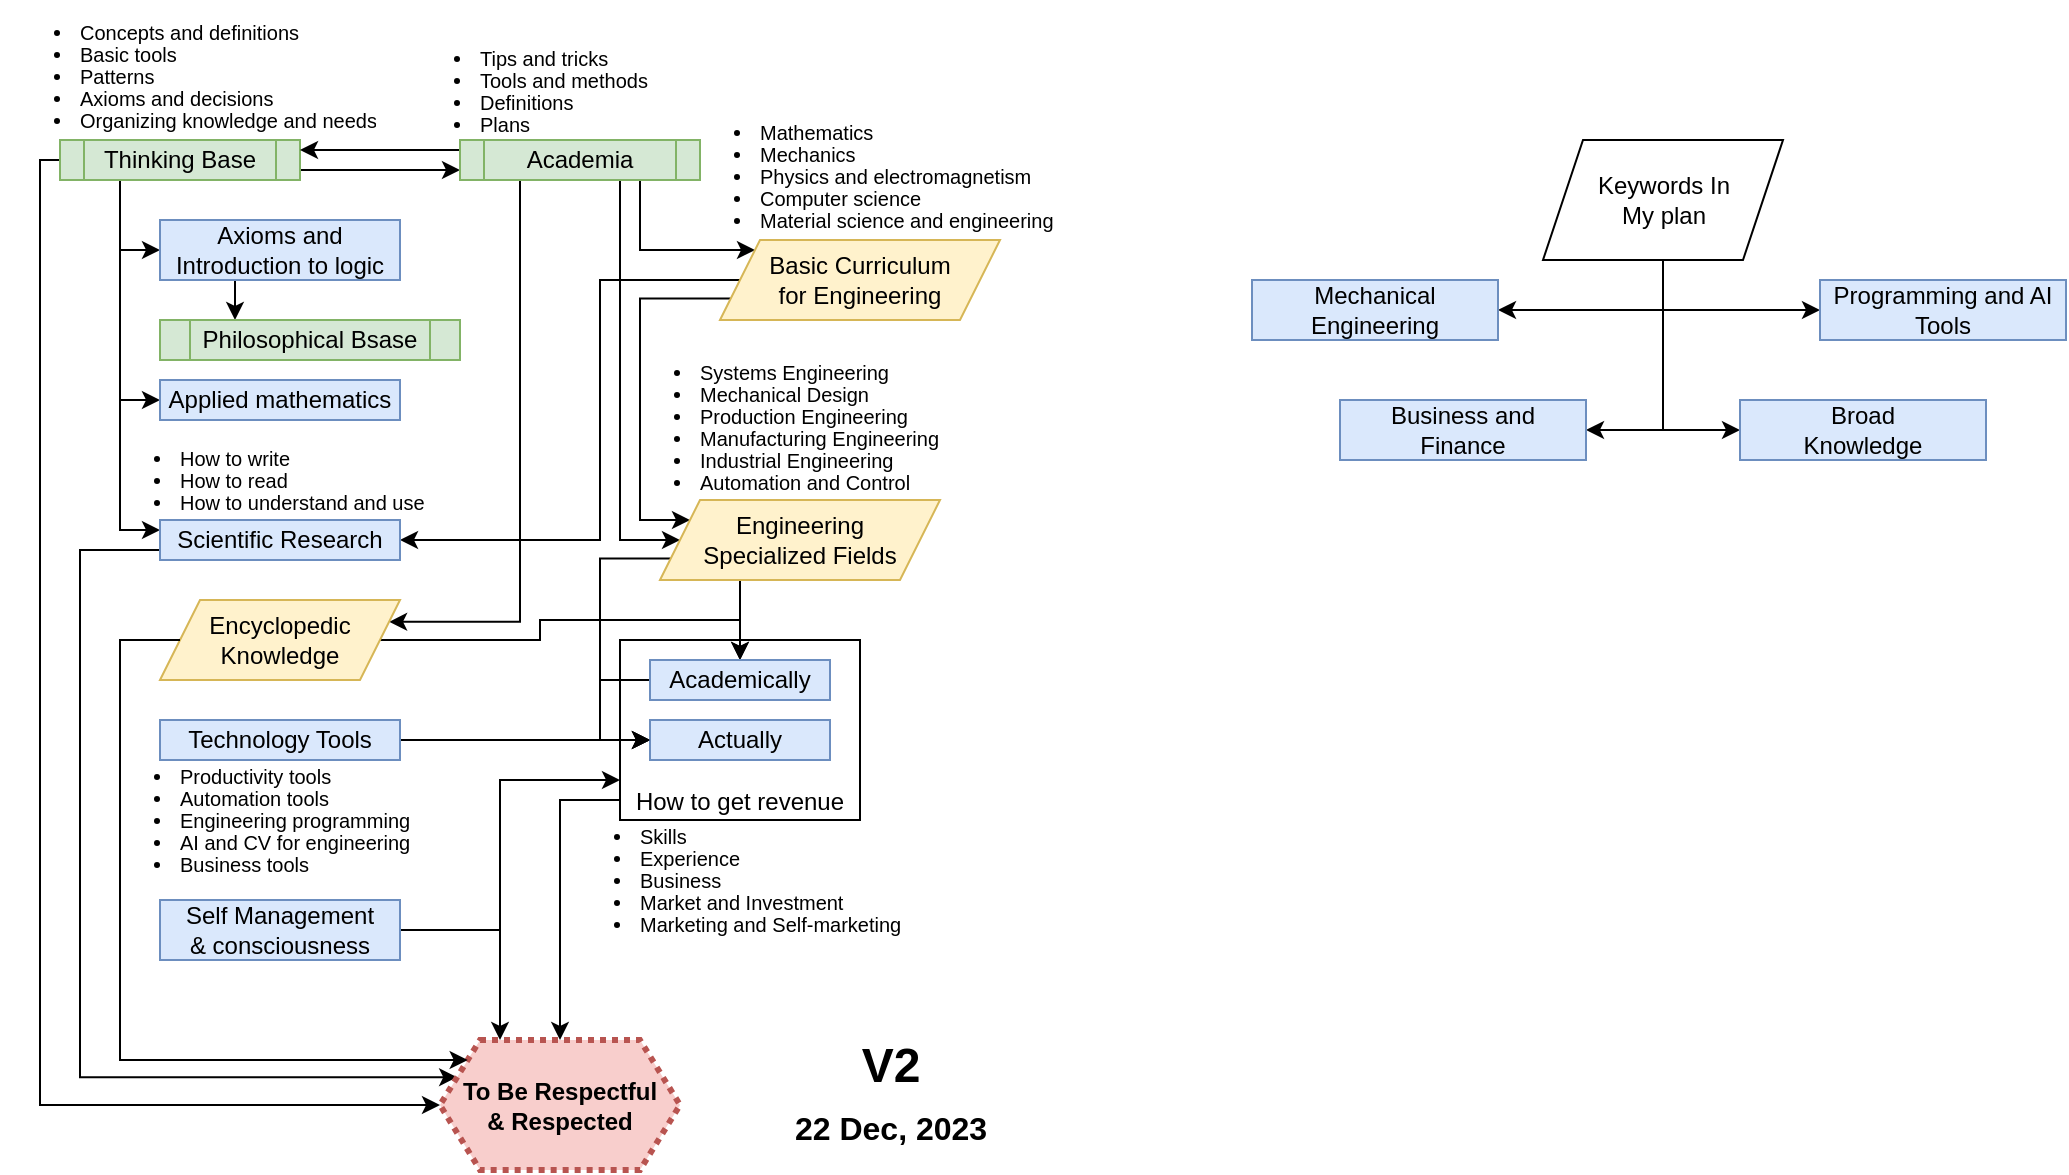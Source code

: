 <mxfile version="24.0.7" type="github">
  <diagram id="C5RBs43oDa-KdzZeNtuy" name="Page-1">
    <mxGraphModel dx="989" dy="520" grid="1" gridSize="10" guides="1" tooltips="1" connect="1" arrows="1" fold="1" page="1" pageScale="1" pageWidth="827" pageHeight="1169" math="0" shadow="0">
      <root>
        <mxCell id="WIyWlLk6GJQsqaUBKTNV-0" />
        <mxCell id="WIyWlLk6GJQsqaUBKTNV-1" parent="WIyWlLk6GJQsqaUBKTNV-0" />
        <mxCell id="ZCLLqMP3SoJyhDM-SgW8-55" style="edgeStyle=orthogonalEdgeStyle;rounded=0;orthogonalLoop=1;jettySize=auto;html=1;entryX=0.5;entryY=0;entryDx=0;entryDy=0;exitX=-0.003;exitY=0.889;exitDx=0;exitDy=0;exitPerimeter=0;" parent="WIyWlLk6GJQsqaUBKTNV-1" source="ZCLLqMP3SoJyhDM-SgW8-37" target="ZCLLqMP3SoJyhDM-SgW8-48" edge="1">
          <mxGeometry relative="1" as="geometry">
            <mxPoint x="370" y="420" as="sourcePoint" />
            <Array as="points">
              <mxPoint x="370" y="430" />
            </Array>
          </mxGeometry>
        </mxCell>
        <mxCell id="ZCLLqMP3SoJyhDM-SgW8-37" value="How to get revenue" style="rounded=0;whiteSpace=wrap;html=1;verticalAlign=bottom;" parent="WIyWlLk6GJQsqaUBKTNV-1" vertex="1">
          <mxGeometry x="400" y="350" width="120" height="90" as="geometry" />
        </mxCell>
        <mxCell id="ZCLLqMP3SoJyhDM-SgW8-5" style="edgeStyle=orthogonalEdgeStyle;rounded=0;orthogonalLoop=1;jettySize=auto;html=1;exitX=1;exitY=0.75;exitDx=0;exitDy=0;entryX=0;entryY=0.75;entryDx=0;entryDy=0;" parent="WIyWlLk6GJQsqaUBKTNV-1" source="ZCLLqMP3SoJyhDM-SgW8-0" target="ZCLLqMP3SoJyhDM-SgW8-3" edge="1">
          <mxGeometry relative="1" as="geometry" />
        </mxCell>
        <mxCell id="ZCLLqMP3SoJyhDM-SgW8-18" style="edgeStyle=orthogonalEdgeStyle;rounded=0;orthogonalLoop=1;jettySize=auto;html=1;exitX=0.25;exitY=1;exitDx=0;exitDy=0;entryX=0;entryY=0.5;entryDx=0;entryDy=0;" parent="WIyWlLk6GJQsqaUBKTNV-1" source="ZCLLqMP3SoJyhDM-SgW8-0" target="ZCLLqMP3SoJyhDM-SgW8-13" edge="1">
          <mxGeometry relative="1" as="geometry" />
        </mxCell>
        <mxCell id="ZCLLqMP3SoJyhDM-SgW8-24" style="edgeStyle=orthogonalEdgeStyle;rounded=0;orthogonalLoop=1;jettySize=auto;html=1;exitX=0.25;exitY=1;exitDx=0;exitDy=0;entryX=0;entryY=0.5;entryDx=0;entryDy=0;" parent="WIyWlLk6GJQsqaUBKTNV-1" source="ZCLLqMP3SoJyhDM-SgW8-0" target="ZCLLqMP3SoJyhDM-SgW8-23" edge="1">
          <mxGeometry relative="1" as="geometry" />
        </mxCell>
        <mxCell id="ZCLLqMP3SoJyhDM-SgW8-29" style="edgeStyle=orthogonalEdgeStyle;rounded=0;orthogonalLoop=1;jettySize=auto;html=1;exitX=0.25;exitY=1;exitDx=0;exitDy=0;entryX=0;entryY=0.25;entryDx=0;entryDy=0;" parent="WIyWlLk6GJQsqaUBKTNV-1" source="ZCLLqMP3SoJyhDM-SgW8-0" target="ZCLLqMP3SoJyhDM-SgW8-28" edge="1">
          <mxGeometry relative="1" as="geometry" />
        </mxCell>
        <mxCell id="ZCLLqMP3SoJyhDM-SgW8-49" style="edgeStyle=orthogonalEdgeStyle;rounded=0;orthogonalLoop=1;jettySize=auto;html=1;exitX=0;exitY=0.5;exitDx=0;exitDy=0;entryX=0;entryY=0.5;entryDx=0;entryDy=0;" parent="WIyWlLk6GJQsqaUBKTNV-1" source="ZCLLqMP3SoJyhDM-SgW8-0" target="ZCLLqMP3SoJyhDM-SgW8-48" edge="1">
          <mxGeometry relative="1" as="geometry">
            <Array as="points">
              <mxPoint x="110" y="110" />
              <mxPoint x="110" y="583" />
            </Array>
          </mxGeometry>
        </mxCell>
        <mxCell id="ZCLLqMP3SoJyhDM-SgW8-0" value="Thinking Base" style="shape=process;whiteSpace=wrap;html=1;backgroundOutline=1;fillColor=#d5e8d4;strokeColor=#82b366;" parent="WIyWlLk6GJQsqaUBKTNV-1" vertex="1">
          <mxGeometry x="120" y="100" width="120" height="20" as="geometry" />
        </mxCell>
        <mxCell id="ZCLLqMP3SoJyhDM-SgW8-4" style="edgeStyle=orthogonalEdgeStyle;rounded=0;orthogonalLoop=1;jettySize=auto;html=1;exitX=0;exitY=0.25;exitDx=0;exitDy=0;entryX=1;entryY=0.25;entryDx=0;entryDy=0;" parent="WIyWlLk6GJQsqaUBKTNV-1" source="ZCLLqMP3SoJyhDM-SgW8-3" target="ZCLLqMP3SoJyhDM-SgW8-0" edge="1">
          <mxGeometry relative="1" as="geometry" />
        </mxCell>
        <mxCell id="ZCLLqMP3SoJyhDM-SgW8-10" style="edgeStyle=orthogonalEdgeStyle;rounded=0;orthogonalLoop=1;jettySize=auto;html=1;exitX=0.75;exitY=1;exitDx=0;exitDy=0;entryX=0;entryY=0;entryDx=0;entryDy=0;" parent="WIyWlLk6GJQsqaUBKTNV-1" source="ZCLLqMP3SoJyhDM-SgW8-3" target="ZCLLqMP3SoJyhDM-SgW8-9" edge="1">
          <mxGeometry relative="1" as="geometry">
            <mxPoint x="440" y="160" as="targetPoint" />
            <Array as="points">
              <mxPoint x="410" y="155" />
            </Array>
          </mxGeometry>
        </mxCell>
        <mxCell id="ZCLLqMP3SoJyhDM-SgW8-26" style="edgeStyle=orthogonalEdgeStyle;rounded=0;orthogonalLoop=1;jettySize=auto;html=1;exitX=0.5;exitY=1;exitDx=0;exitDy=0;entryX=0;entryY=0.5;entryDx=0;entryDy=0;" parent="WIyWlLk6GJQsqaUBKTNV-1" source="ZCLLqMP3SoJyhDM-SgW8-3" target="ZCLLqMP3SoJyhDM-SgW8-20" edge="1">
          <mxGeometry relative="1" as="geometry">
            <Array as="points">
              <mxPoint x="400" y="120" />
              <mxPoint x="400" y="300" />
            </Array>
          </mxGeometry>
        </mxCell>
        <mxCell id="ZCLLqMP3SoJyhDM-SgW8-41" style="edgeStyle=orthogonalEdgeStyle;rounded=0;orthogonalLoop=1;jettySize=auto;html=1;exitX=0.25;exitY=1;exitDx=0;exitDy=0;entryX=1;entryY=0.25;entryDx=0;entryDy=0;" parent="WIyWlLk6GJQsqaUBKTNV-1" source="ZCLLqMP3SoJyhDM-SgW8-3" target="ZCLLqMP3SoJyhDM-SgW8-31" edge="1">
          <mxGeometry relative="1" as="geometry">
            <Array as="points">
              <mxPoint x="350" y="341" />
            </Array>
          </mxGeometry>
        </mxCell>
        <mxCell id="ZCLLqMP3SoJyhDM-SgW8-3" value="Academia" style="shape=process;whiteSpace=wrap;html=1;backgroundOutline=1;fillColor=#d5e8d4;strokeColor=#82b366;" parent="WIyWlLk6GJQsqaUBKTNV-1" vertex="1">
          <mxGeometry x="320" y="100" width="120" height="20" as="geometry" />
        </mxCell>
        <mxCell id="ZCLLqMP3SoJyhDM-SgW8-6" value="&lt;ul style=&quot;font-size: 10px; line-height: 110%;&quot;&gt;&lt;li style=&quot;font-size: 10px;&quot;&gt;Concepts and definitions&lt;/li&gt;&lt;li style=&quot;font-size: 10px;&quot;&gt;Basic tools&lt;/li&gt;&lt;li style=&quot;font-size: 10px;&quot;&gt;Patterns&lt;/li&gt;&lt;li style=&quot;font-size: 10px;&quot;&gt;Axioms and decisions&lt;/li&gt;&lt;li style=&quot;font-size: 10px;&quot;&gt;Organizing knowledge and needs&lt;/li&gt;&lt;/ul&gt;" style="text;strokeColor=none;fillColor=none;html=1;whiteSpace=wrap;verticalAlign=middle;overflow=hidden;spacing=0;fontSize=10;" parent="WIyWlLk6GJQsqaUBKTNV-1" vertex="1">
          <mxGeometry x="90" y="30" width="190" height="70" as="geometry" />
        </mxCell>
        <mxCell id="ZCLLqMP3SoJyhDM-SgW8-7" value="&lt;ul style=&quot;font-size: 10px; line-height: 110%;&quot;&gt;&lt;li style=&quot;font-size: 10px;&quot;&gt;Tips and tricks&lt;/li&gt;&lt;li style=&quot;font-size: 10px;&quot;&gt;Tools and methods&lt;/li&gt;&lt;li style=&quot;font-size: 10px;&quot;&gt;Definitions&lt;/li&gt;&lt;li style=&quot;font-size: 10px;&quot;&gt;Plans&lt;/li&gt;&lt;/ul&gt;" style="text;strokeColor=none;fillColor=none;html=1;whiteSpace=wrap;verticalAlign=middle;overflow=hidden;spacing=0;fontSize=10;" parent="WIyWlLk6GJQsqaUBKTNV-1" vertex="1">
          <mxGeometry x="290" y="40" width="180" height="70" as="geometry" />
        </mxCell>
        <mxCell id="ZCLLqMP3SoJyhDM-SgW8-21" style="edgeStyle=orthogonalEdgeStyle;rounded=0;orthogonalLoop=1;jettySize=auto;html=1;exitX=0;exitY=0.75;exitDx=0;exitDy=0;" parent="WIyWlLk6GJQsqaUBKTNV-1" source="ZCLLqMP3SoJyhDM-SgW8-9" target="ZCLLqMP3SoJyhDM-SgW8-20" edge="1">
          <mxGeometry relative="1" as="geometry">
            <Array as="points">
              <mxPoint x="410" y="179" />
              <mxPoint x="410" y="290" />
            </Array>
          </mxGeometry>
        </mxCell>
        <mxCell id="ZCLLqMP3SoJyhDM-SgW8-53" style="edgeStyle=orthogonalEdgeStyle;rounded=0;orthogonalLoop=1;jettySize=auto;html=1;exitX=0;exitY=0.5;exitDx=0;exitDy=0;entryX=1;entryY=0.5;entryDx=0;entryDy=0;" parent="WIyWlLk6GJQsqaUBKTNV-1" source="ZCLLqMP3SoJyhDM-SgW8-9" target="ZCLLqMP3SoJyhDM-SgW8-28" edge="1">
          <mxGeometry relative="1" as="geometry">
            <mxPoint x="340" y="300" as="targetPoint" />
            <Array as="points">
              <mxPoint x="390" y="170" />
              <mxPoint x="390" y="300" />
            </Array>
          </mxGeometry>
        </mxCell>
        <mxCell id="ZCLLqMP3SoJyhDM-SgW8-9" value="Basic Curriculum&lt;br&gt;for Engineering" style="shape=parallelogram;perimeter=parallelogramPerimeter;whiteSpace=wrap;html=1;fixedSize=1;fillColor=#fff2cc;strokeColor=#d6b656;" parent="WIyWlLk6GJQsqaUBKTNV-1" vertex="1">
          <mxGeometry x="450" y="150" width="140" height="40" as="geometry" />
        </mxCell>
        <mxCell id="ZCLLqMP3SoJyhDM-SgW8-11" value="&lt;ul style=&quot;font-size: 10px; line-height: 110%;&quot;&gt;&lt;li style=&quot;font-size: 10px;&quot;&gt;Mathematics&lt;br&gt;&lt;/li&gt;&lt;li style=&quot;font-size: 10px;&quot;&gt;Mechanics&lt;/li&gt;&lt;li style=&quot;font-size: 10px;&quot;&gt;Physics and electromagnetism&lt;/li&gt;&lt;li style=&quot;font-size: 10px;&quot;&gt;Computer science&lt;/li&gt;&lt;li style=&quot;font-size: 10px;&quot;&gt;Material science and engineering&lt;/li&gt;&lt;/ul&gt;" style="text;strokeColor=none;fillColor=none;html=1;whiteSpace=wrap;verticalAlign=middle;overflow=hidden;spacing=0;fontSize=10;" parent="WIyWlLk6GJQsqaUBKTNV-1" vertex="1">
          <mxGeometry x="430" y="80" width="190" height="70" as="geometry" />
        </mxCell>
        <mxCell id="ZCLLqMP3SoJyhDM-SgW8-19" style="edgeStyle=orthogonalEdgeStyle;rounded=0;orthogonalLoop=1;jettySize=auto;html=1;exitX=0.25;exitY=1;exitDx=0;exitDy=0;entryX=0.25;entryY=0;entryDx=0;entryDy=0;" parent="WIyWlLk6GJQsqaUBKTNV-1" source="ZCLLqMP3SoJyhDM-SgW8-13" target="ZCLLqMP3SoJyhDM-SgW8-15" edge="1">
          <mxGeometry relative="1" as="geometry" />
        </mxCell>
        <mxCell id="ZCLLqMP3SoJyhDM-SgW8-13" value="Axioms and Introduction to logic" style="rounded=0;whiteSpace=wrap;html=1;fillColor=#dae8fc;strokeColor=#6c8ebf;" parent="WIyWlLk6GJQsqaUBKTNV-1" vertex="1">
          <mxGeometry x="170" y="140" width="120" height="30" as="geometry" />
        </mxCell>
        <mxCell id="ZCLLqMP3SoJyhDM-SgW8-15" value="Philosophical Bsase" style="shape=process;whiteSpace=wrap;html=1;backgroundOutline=1;fillColor=#d5e8d4;strokeColor=#82b366;" parent="WIyWlLk6GJQsqaUBKTNV-1" vertex="1">
          <mxGeometry x="170" y="190" width="150" height="20" as="geometry" />
        </mxCell>
        <mxCell id="ZCLLqMP3SoJyhDM-SgW8-39" style="edgeStyle=orthogonalEdgeStyle;rounded=0;orthogonalLoop=1;jettySize=auto;html=1;exitX=0.25;exitY=1;exitDx=0;exitDy=0;entryX=0.5;entryY=0;entryDx=0;entryDy=0;" parent="WIyWlLk6GJQsqaUBKTNV-1" source="ZCLLqMP3SoJyhDM-SgW8-20" target="ZCLLqMP3SoJyhDM-SgW8-33" edge="1">
          <mxGeometry relative="1" as="geometry">
            <Array as="points">
              <mxPoint x="460" y="320" />
            </Array>
          </mxGeometry>
        </mxCell>
        <mxCell id="ZCLLqMP3SoJyhDM-SgW8-44" style="edgeStyle=orthogonalEdgeStyle;rounded=0;orthogonalLoop=1;jettySize=auto;html=1;exitX=0;exitY=0.75;exitDx=0;exitDy=0;entryX=0;entryY=0.5;entryDx=0;entryDy=0;" parent="WIyWlLk6GJQsqaUBKTNV-1" source="ZCLLqMP3SoJyhDM-SgW8-20" target="ZCLLqMP3SoJyhDM-SgW8-34" edge="1">
          <mxGeometry relative="1" as="geometry">
            <Array as="points">
              <mxPoint x="390" y="309" />
              <mxPoint x="390" y="400" />
            </Array>
          </mxGeometry>
        </mxCell>
        <mxCell id="ZCLLqMP3SoJyhDM-SgW8-20" value="Engineering&lt;br&gt;Specialized Fields" style="shape=parallelogram;perimeter=parallelogramPerimeter;whiteSpace=wrap;html=1;fixedSize=1;fillColor=#fff2cc;strokeColor=#d6b656;" parent="WIyWlLk6GJQsqaUBKTNV-1" vertex="1">
          <mxGeometry x="420" y="280" width="140" height="40" as="geometry" />
        </mxCell>
        <mxCell id="ZCLLqMP3SoJyhDM-SgW8-22" value="&lt;ul style=&quot;font-size: 10px; line-height: 110%;&quot;&gt;&lt;li style=&quot;font-size: 10px;&quot;&gt;Systems Engineering&lt;/li&gt;&lt;li style=&quot;font-size: 10px;&quot;&gt;Mechanical Design&lt;/li&gt;&lt;li style=&quot;font-size: 10px;&quot;&gt;Production Engineering&lt;/li&gt;&lt;li style=&quot;font-size: 10px;&quot;&gt;Manufacturing Engineering&lt;/li&gt;&lt;li style=&quot;font-size: 10px;&quot;&gt;Industrial Engineering&lt;/li&gt;&lt;li style=&quot;font-size: 10px;&quot;&gt;Automation and Control&lt;/li&gt;&lt;/ul&gt;" style="text;strokeColor=none;fillColor=none;html=1;whiteSpace=wrap;verticalAlign=middle;overflow=hidden;spacing=0;fontSize=10;" parent="WIyWlLk6GJQsqaUBKTNV-1" vertex="1">
          <mxGeometry x="400" y="200" width="180" height="80" as="geometry" />
        </mxCell>
        <mxCell id="ZCLLqMP3SoJyhDM-SgW8-23" value="Applied mathematics" style="rounded=0;whiteSpace=wrap;html=1;fillColor=#dae8fc;strokeColor=#6c8ebf;" parent="WIyWlLk6GJQsqaUBKTNV-1" vertex="1">
          <mxGeometry x="170" y="220" width="120" height="20" as="geometry" />
        </mxCell>
        <mxCell id="ZCLLqMP3SoJyhDM-SgW8-50" style="edgeStyle=orthogonalEdgeStyle;rounded=0;orthogonalLoop=1;jettySize=auto;html=1;exitX=0;exitY=0.75;exitDx=0;exitDy=0;entryX=0;entryY=0.25;entryDx=0;entryDy=0;" parent="WIyWlLk6GJQsqaUBKTNV-1" source="ZCLLqMP3SoJyhDM-SgW8-28" target="ZCLLqMP3SoJyhDM-SgW8-48" edge="1">
          <mxGeometry relative="1" as="geometry">
            <Array as="points">
              <mxPoint x="130" y="305" />
              <mxPoint x="130" y="569" />
            </Array>
          </mxGeometry>
        </mxCell>
        <mxCell id="ZCLLqMP3SoJyhDM-SgW8-28" value="Scientific Research" style="rounded=0;whiteSpace=wrap;html=1;fillColor=#dae8fc;strokeColor=#6c8ebf;" parent="WIyWlLk6GJQsqaUBKTNV-1" vertex="1">
          <mxGeometry x="170" y="290" width="120" height="20" as="geometry" />
        </mxCell>
        <mxCell id="ZCLLqMP3SoJyhDM-SgW8-30" value="&lt;ul style=&quot;font-size: 10px; line-height: 110%;&quot;&gt;&lt;li style=&quot;font-size: 10px;&quot;&gt;How to write&lt;/li&gt;&lt;li style=&quot;font-size: 10px;&quot;&gt;How to read&lt;/li&gt;&lt;li style=&quot;font-size: 10px;&quot;&gt;How to understand and use&lt;/li&gt;&lt;/ul&gt;" style="text;strokeColor=none;fillColor=none;html=1;whiteSpace=wrap;verticalAlign=middle;overflow=hidden;spacing=0;fontSize=10;" parent="WIyWlLk6GJQsqaUBKTNV-1" vertex="1">
          <mxGeometry x="140" y="230" width="180" height="80" as="geometry" />
        </mxCell>
        <mxCell id="ZCLLqMP3SoJyhDM-SgW8-40" style="edgeStyle=orthogonalEdgeStyle;rounded=0;orthogonalLoop=1;jettySize=auto;html=1;exitX=1;exitY=0.5;exitDx=0;exitDy=0;entryX=0.5;entryY=0;entryDx=0;entryDy=0;" parent="WIyWlLk6GJQsqaUBKTNV-1" source="ZCLLqMP3SoJyhDM-SgW8-31" target="ZCLLqMP3SoJyhDM-SgW8-33" edge="1">
          <mxGeometry relative="1" as="geometry">
            <Array as="points">
              <mxPoint x="360" y="350" />
              <mxPoint x="360" y="340" />
              <mxPoint x="460" y="340" />
            </Array>
          </mxGeometry>
        </mxCell>
        <mxCell id="ZCLLqMP3SoJyhDM-SgW8-31" value="Encyclopedic&lt;br&gt;Knowledge" style="shape=parallelogram;perimeter=parallelogramPerimeter;whiteSpace=wrap;html=1;fixedSize=1;fillColor=#fff2cc;strokeColor=#d6b656;" parent="WIyWlLk6GJQsqaUBKTNV-1" vertex="1">
          <mxGeometry x="170" y="330" width="120" height="40" as="geometry" />
        </mxCell>
        <mxCell id="ZCLLqMP3SoJyhDM-SgW8-45" style="edgeStyle=orthogonalEdgeStyle;rounded=0;orthogonalLoop=1;jettySize=auto;html=1;exitX=0;exitY=0.5;exitDx=0;exitDy=0;entryX=0;entryY=0.5;entryDx=0;entryDy=0;" parent="WIyWlLk6GJQsqaUBKTNV-1" source="ZCLLqMP3SoJyhDM-SgW8-33" target="ZCLLqMP3SoJyhDM-SgW8-34" edge="1">
          <mxGeometry relative="1" as="geometry">
            <Array as="points">
              <mxPoint x="390" y="370" />
              <mxPoint x="390" y="400" />
            </Array>
          </mxGeometry>
        </mxCell>
        <mxCell id="ZCLLqMP3SoJyhDM-SgW8-33" value="Academically" style="rounded=0;whiteSpace=wrap;html=1;fillColor=#dae8fc;strokeColor=#6c8ebf;" parent="WIyWlLk6GJQsqaUBKTNV-1" vertex="1">
          <mxGeometry x="415" y="360" width="90" height="20" as="geometry" />
        </mxCell>
        <mxCell id="ZCLLqMP3SoJyhDM-SgW8-34" value="Actually" style="rounded=0;whiteSpace=wrap;html=1;fillColor=#dae8fc;strokeColor=#6c8ebf;" parent="WIyWlLk6GJQsqaUBKTNV-1" vertex="1">
          <mxGeometry x="415" y="390" width="90" height="20" as="geometry" />
        </mxCell>
        <mxCell id="ZCLLqMP3SoJyhDM-SgW8-35" value="&lt;ul style=&quot;font-size: 10px; line-height: 110%;&quot;&gt;&lt;li style=&quot;font-size: 10px;&quot;&gt;Skills&lt;/li&gt;&lt;li style=&quot;font-size: 10px;&quot;&gt;Experience&lt;/li&gt;&lt;li style=&quot;font-size: 10px;&quot;&gt;Business&lt;/li&gt;&lt;li style=&quot;font-size: 10px;&quot;&gt;Market and Investment&lt;/li&gt;&lt;li style=&quot;font-size: 10px;&quot;&gt;Marketing and Self-marketing&lt;/li&gt;&lt;/ul&gt;" style="text;strokeColor=none;fillColor=none;html=1;whiteSpace=wrap;verticalAlign=middle;overflow=hidden;spacing=0;fontSize=10;" parent="WIyWlLk6GJQsqaUBKTNV-1" vertex="1">
          <mxGeometry x="370" y="430" width="180" height="80" as="geometry" />
        </mxCell>
        <mxCell id="ZCLLqMP3SoJyhDM-SgW8-46" style="edgeStyle=orthogonalEdgeStyle;rounded=0;orthogonalLoop=1;jettySize=auto;html=1;exitX=1;exitY=0.5;exitDx=0;exitDy=0;entryX=0;entryY=0.5;entryDx=0;entryDy=0;" parent="WIyWlLk6GJQsqaUBKTNV-1" source="ZCLLqMP3SoJyhDM-SgW8-43" target="ZCLLqMP3SoJyhDM-SgW8-34" edge="1">
          <mxGeometry relative="1" as="geometry" />
        </mxCell>
        <mxCell id="ZCLLqMP3SoJyhDM-SgW8-43" value="Technology Tools" style="rounded=0;whiteSpace=wrap;html=1;fillColor=#dae8fc;strokeColor=#6c8ebf;" parent="WIyWlLk6GJQsqaUBKTNV-1" vertex="1">
          <mxGeometry x="170" y="390" width="120" height="20" as="geometry" />
        </mxCell>
        <mxCell id="ZCLLqMP3SoJyhDM-SgW8-47" value="&lt;ul style=&quot;font-size: 10px; line-height: 110%;&quot;&gt;&lt;li style=&quot;font-size: 10px;&quot;&gt;Productivity tools&lt;/li&gt;&lt;li style=&quot;font-size: 10px;&quot;&gt;Automation tools&lt;/li&gt;&lt;li style=&quot;font-size: 10px;&quot;&gt;Engineering programming&lt;/li&gt;&lt;li style=&quot;font-size: 10px;&quot;&gt;AI and CV for engineering&lt;/li&gt;&lt;li style=&quot;font-size: 10px;&quot;&gt;Business tools&lt;/li&gt;&lt;/ul&gt;" style="text;html=1;whiteSpace=wrap;verticalAlign=middle;overflow=hidden;spacing=0;fontSize=10;" parent="WIyWlLk6GJQsqaUBKTNV-1" vertex="1">
          <mxGeometry x="140" y="400" width="180" height="80" as="geometry" />
        </mxCell>
        <mxCell id="ZCLLqMP3SoJyhDM-SgW8-48" value="To Be Respectful&lt;br&gt;&amp;amp; Respected" style="shape=hexagon;perimeter=hexagonPerimeter2;whiteSpace=wrap;html=1;fixedSize=1;size=20;labelBackgroundColor=none;strokeWidth=3;dashed=1;strokeColor=#b85450;dashPattern=1 1;fillColor=#f8cecc;fontStyle=1" parent="WIyWlLk6GJQsqaUBKTNV-1" vertex="1">
          <mxGeometry x="310" y="550" width="120" height="65" as="geometry" />
        </mxCell>
        <mxCell id="ZCLLqMP3SoJyhDM-SgW8-51" style="edgeStyle=orthogonalEdgeStyle;rounded=0;orthogonalLoop=1;jettySize=auto;html=1;exitX=0;exitY=0.5;exitDx=0;exitDy=0;" parent="WIyWlLk6GJQsqaUBKTNV-1" source="ZCLLqMP3SoJyhDM-SgW8-31" target="ZCLLqMP3SoJyhDM-SgW8-48" edge="1">
          <mxGeometry relative="1" as="geometry">
            <mxPoint x="300" y="560" as="targetPoint" />
            <Array as="points">
              <mxPoint x="150" y="350" />
              <mxPoint x="150" y="560" />
            </Array>
          </mxGeometry>
        </mxCell>
        <mxCell id="ZCLLqMP3SoJyhDM-SgW8-54" value="V2&lt;br&gt;&lt;font style=&quot;font-size: 16px;&quot;&gt;22 Dec, 2023&lt;/font&gt;" style="text;strokeColor=none;fillColor=none;html=1;fontSize=24;fontStyle=1;verticalAlign=middle;align=center;fontColor=#000000;" parent="WIyWlLk6GJQsqaUBKTNV-1" vertex="1">
          <mxGeometry x="460" y="550" width="150" height="54" as="geometry" />
        </mxCell>
        <mxCell id="Y68cWvruf5ecZsSoJyJB-1" style="edgeStyle=orthogonalEdgeStyle;rounded=0;orthogonalLoop=1;jettySize=auto;html=1;exitX=1;exitY=0.5;exitDx=0;exitDy=0;" parent="WIyWlLk6GJQsqaUBKTNV-1" source="Y68cWvruf5ecZsSoJyJB-0" edge="1">
          <mxGeometry relative="1" as="geometry">
            <mxPoint x="400" y="420" as="targetPoint" />
            <Array as="points">
              <mxPoint x="340" y="495" />
              <mxPoint x="340" y="420" />
            </Array>
          </mxGeometry>
        </mxCell>
        <mxCell id="Y68cWvruf5ecZsSoJyJB-3" style="edgeStyle=orthogonalEdgeStyle;rounded=0;orthogonalLoop=1;jettySize=auto;html=1;exitX=1;exitY=0.5;exitDx=0;exitDy=0;" parent="WIyWlLk6GJQsqaUBKTNV-1" source="Y68cWvruf5ecZsSoJyJB-0" edge="1">
          <mxGeometry relative="1" as="geometry">
            <mxPoint x="280" y="495" as="sourcePoint" />
            <mxPoint x="340" y="550" as="targetPoint" />
            <Array as="points">
              <mxPoint x="340" y="495" />
            </Array>
          </mxGeometry>
        </mxCell>
        <mxCell id="Y68cWvruf5ecZsSoJyJB-0" value="Self Management &amp;amp;&amp;nbsp;consciousness" style="rounded=0;whiteSpace=wrap;html=1;fillColor=#dae8fc;strokeColor=#6c8ebf;" parent="WIyWlLk6GJQsqaUBKTNV-1" vertex="1">
          <mxGeometry x="170" y="480" width="120" height="30" as="geometry" />
        </mxCell>
        <mxCell id="27PlThQgRW5NjS3kDp28-5" style="edgeStyle=orthogonalEdgeStyle;rounded=0;orthogonalLoop=1;jettySize=auto;html=1;exitX=0.5;exitY=1;exitDx=0;exitDy=0;entryX=1;entryY=0.5;entryDx=0;entryDy=0;" edge="1" parent="WIyWlLk6GJQsqaUBKTNV-1" source="27PlThQgRW5NjS3kDp28-0" target="27PlThQgRW5NjS3kDp28-1">
          <mxGeometry relative="1" as="geometry" />
        </mxCell>
        <mxCell id="27PlThQgRW5NjS3kDp28-6" style="edgeStyle=orthogonalEdgeStyle;rounded=0;orthogonalLoop=1;jettySize=auto;html=1;exitX=0.5;exitY=1;exitDx=0;exitDy=0;entryX=0;entryY=0.5;entryDx=0;entryDy=0;" edge="1" parent="WIyWlLk6GJQsqaUBKTNV-1" source="27PlThQgRW5NjS3kDp28-0" target="27PlThQgRW5NjS3kDp28-3">
          <mxGeometry relative="1" as="geometry" />
        </mxCell>
        <mxCell id="27PlThQgRW5NjS3kDp28-7" style="edgeStyle=orthogonalEdgeStyle;rounded=0;orthogonalLoop=1;jettySize=auto;html=1;exitX=0.5;exitY=1;exitDx=0;exitDy=0;entryX=1;entryY=0.5;entryDx=0;entryDy=0;" edge="1" parent="WIyWlLk6GJQsqaUBKTNV-1" source="27PlThQgRW5NjS3kDp28-0" target="27PlThQgRW5NjS3kDp28-2">
          <mxGeometry relative="1" as="geometry" />
        </mxCell>
        <mxCell id="27PlThQgRW5NjS3kDp28-8" style="edgeStyle=orthogonalEdgeStyle;rounded=0;orthogonalLoop=1;jettySize=auto;html=1;exitX=0.5;exitY=1;exitDx=0;exitDy=0;entryX=0;entryY=0.5;entryDx=0;entryDy=0;" edge="1" parent="WIyWlLk6GJQsqaUBKTNV-1" source="27PlThQgRW5NjS3kDp28-0" target="27PlThQgRW5NjS3kDp28-4">
          <mxGeometry relative="1" as="geometry" />
        </mxCell>
        <mxCell id="27PlThQgRW5NjS3kDp28-0" value="Keywords In &lt;br&gt;My plan" style="shape=parallelogram;perimeter=parallelogramPerimeter;whiteSpace=wrap;html=1;fixedSize=1;" vertex="1" parent="WIyWlLk6GJQsqaUBKTNV-1">
          <mxGeometry x="861.5" y="100" width="120" height="60" as="geometry" />
        </mxCell>
        <mxCell id="27PlThQgRW5NjS3kDp28-1" value="Mechanical Engineering" style="rounded=0;whiteSpace=wrap;html=1;fillColor=#dae8fc;strokeColor=#6c8ebf;" vertex="1" parent="WIyWlLk6GJQsqaUBKTNV-1">
          <mxGeometry x="716" y="170" width="123" height="30" as="geometry" />
        </mxCell>
        <mxCell id="27PlThQgRW5NjS3kDp28-2" value="Business and &lt;br&gt;Finance" style="rounded=0;whiteSpace=wrap;html=1;fillColor=#dae8fc;strokeColor=#6c8ebf;" vertex="1" parent="WIyWlLk6GJQsqaUBKTNV-1">
          <mxGeometry x="760" y="230" width="123" height="30" as="geometry" />
        </mxCell>
        <mxCell id="27PlThQgRW5NjS3kDp28-3" value="Programming and AI Tools" style="rounded=0;whiteSpace=wrap;html=1;fillColor=#dae8fc;strokeColor=#6c8ebf;" vertex="1" parent="WIyWlLk6GJQsqaUBKTNV-1">
          <mxGeometry x="1000" y="170" width="123" height="30" as="geometry" />
        </mxCell>
        <mxCell id="27PlThQgRW5NjS3kDp28-4" value="Broad &lt;br&gt;Knowledge" style="rounded=0;whiteSpace=wrap;html=1;fillColor=#dae8fc;strokeColor=#6c8ebf;" vertex="1" parent="WIyWlLk6GJQsqaUBKTNV-1">
          <mxGeometry x="960" y="230" width="123" height="30" as="geometry" />
        </mxCell>
      </root>
    </mxGraphModel>
  </diagram>
</mxfile>
